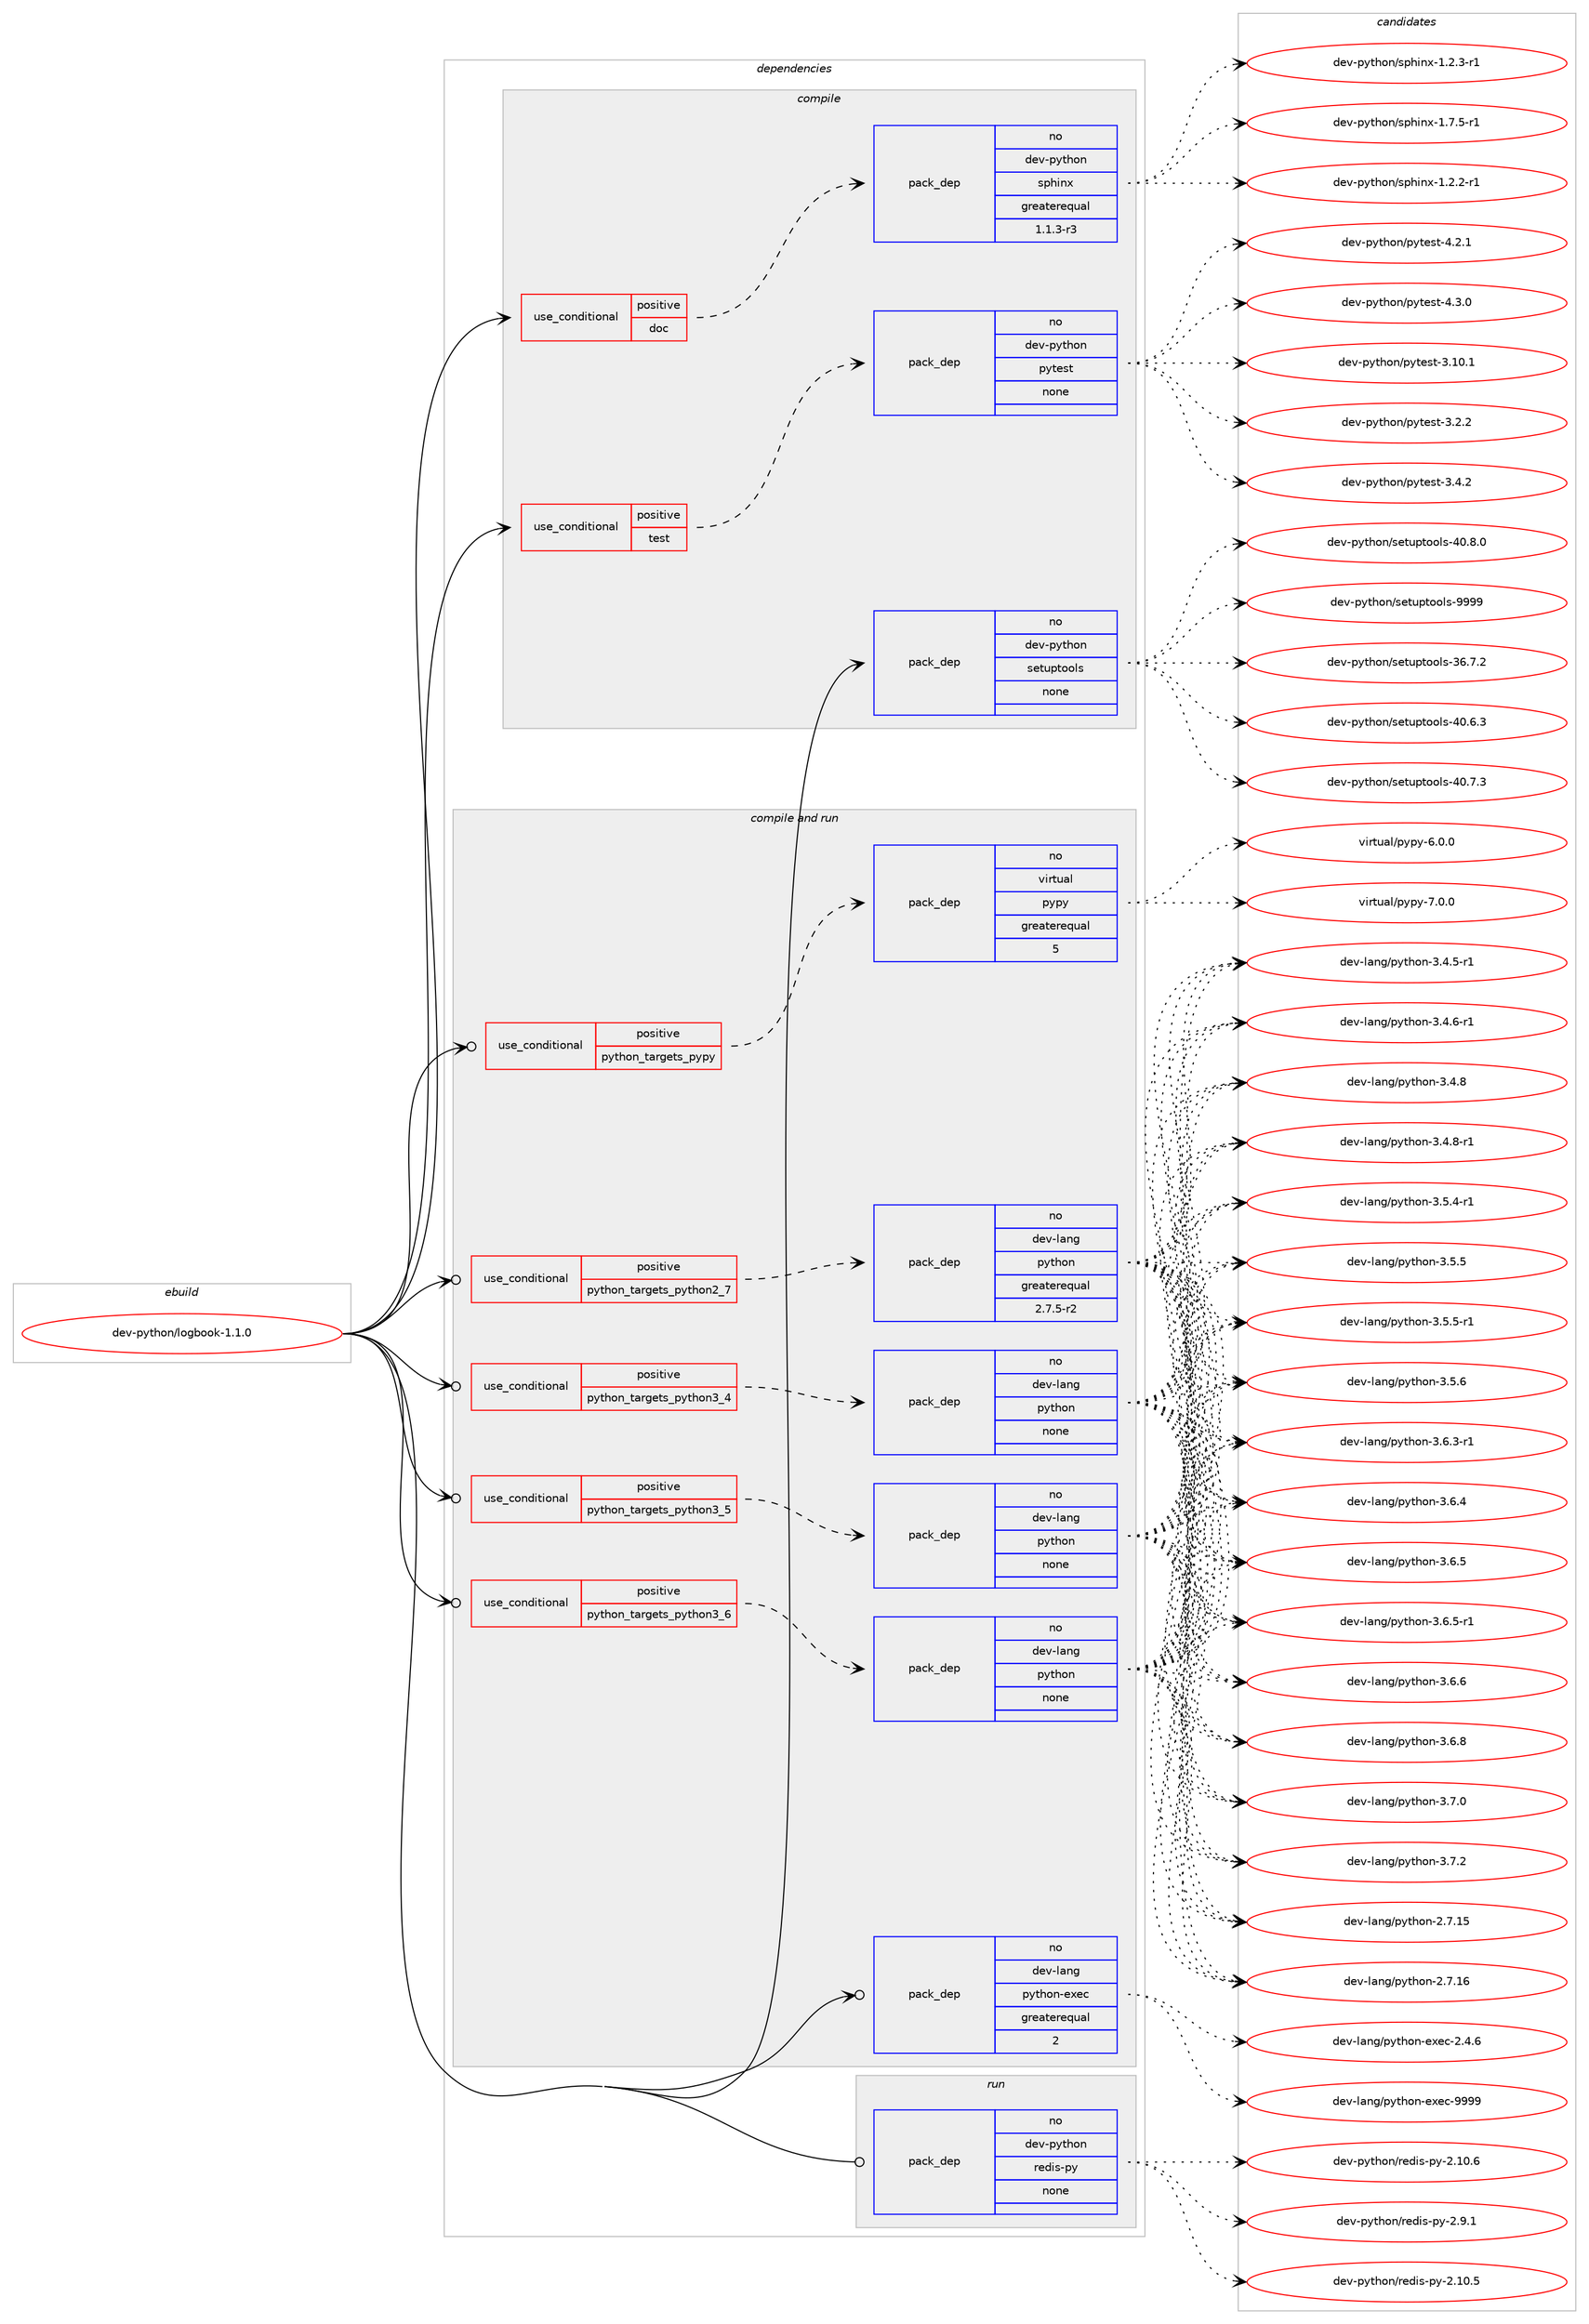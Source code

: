 digraph prolog {

# *************
# Graph options
# *************

newrank=true;
concentrate=true;
compound=true;
graph [rankdir=LR,fontname=Helvetica,fontsize=10,ranksep=1.5];#, ranksep=2.5, nodesep=0.2];
edge  [arrowhead=vee];
node  [fontname=Helvetica,fontsize=10];

# **********
# The ebuild
# **********

subgraph cluster_leftcol {
color=gray;
rank=same;
label=<<i>ebuild</i>>;
id [label="dev-python/logbook-1.1.0", color=red, width=4, href="../dev-python/logbook-1.1.0.svg"];
}

# ****************
# The dependencies
# ****************

subgraph cluster_midcol {
color=gray;
label=<<i>dependencies</i>>;
subgraph cluster_compile {
fillcolor="#eeeeee";
style=filled;
label=<<i>compile</i>>;
subgraph cond377077 {
dependency1417676 [label=<<TABLE BORDER="0" CELLBORDER="1" CELLSPACING="0" CELLPADDING="4"><TR><TD ROWSPAN="3" CELLPADDING="10">use_conditional</TD></TR><TR><TD>positive</TD></TR><TR><TD>doc</TD></TR></TABLE>>, shape=none, color=red];
subgraph pack1017326 {
dependency1417677 [label=<<TABLE BORDER="0" CELLBORDER="1" CELLSPACING="0" CELLPADDING="4" WIDTH="220"><TR><TD ROWSPAN="6" CELLPADDING="30">pack_dep</TD></TR><TR><TD WIDTH="110">no</TD></TR><TR><TD>dev-python</TD></TR><TR><TD>sphinx</TD></TR><TR><TD>greaterequal</TD></TR><TR><TD>1.1.3-r3</TD></TR></TABLE>>, shape=none, color=blue];
}
dependency1417676:e -> dependency1417677:w [weight=20,style="dashed",arrowhead="vee"];
}
id:e -> dependency1417676:w [weight=20,style="solid",arrowhead="vee"];
subgraph cond377078 {
dependency1417678 [label=<<TABLE BORDER="0" CELLBORDER="1" CELLSPACING="0" CELLPADDING="4"><TR><TD ROWSPAN="3" CELLPADDING="10">use_conditional</TD></TR><TR><TD>positive</TD></TR><TR><TD>test</TD></TR></TABLE>>, shape=none, color=red];
subgraph pack1017327 {
dependency1417679 [label=<<TABLE BORDER="0" CELLBORDER="1" CELLSPACING="0" CELLPADDING="4" WIDTH="220"><TR><TD ROWSPAN="6" CELLPADDING="30">pack_dep</TD></TR><TR><TD WIDTH="110">no</TD></TR><TR><TD>dev-python</TD></TR><TR><TD>pytest</TD></TR><TR><TD>none</TD></TR><TR><TD></TD></TR></TABLE>>, shape=none, color=blue];
}
dependency1417678:e -> dependency1417679:w [weight=20,style="dashed",arrowhead="vee"];
}
id:e -> dependency1417678:w [weight=20,style="solid",arrowhead="vee"];
subgraph pack1017328 {
dependency1417680 [label=<<TABLE BORDER="0" CELLBORDER="1" CELLSPACING="0" CELLPADDING="4" WIDTH="220"><TR><TD ROWSPAN="6" CELLPADDING="30">pack_dep</TD></TR><TR><TD WIDTH="110">no</TD></TR><TR><TD>dev-python</TD></TR><TR><TD>setuptools</TD></TR><TR><TD>none</TD></TR><TR><TD></TD></TR></TABLE>>, shape=none, color=blue];
}
id:e -> dependency1417680:w [weight=20,style="solid",arrowhead="vee"];
}
subgraph cluster_compileandrun {
fillcolor="#eeeeee";
style=filled;
label=<<i>compile and run</i>>;
subgraph cond377079 {
dependency1417681 [label=<<TABLE BORDER="0" CELLBORDER="1" CELLSPACING="0" CELLPADDING="4"><TR><TD ROWSPAN="3" CELLPADDING="10">use_conditional</TD></TR><TR><TD>positive</TD></TR><TR><TD>python_targets_pypy</TD></TR></TABLE>>, shape=none, color=red];
subgraph pack1017329 {
dependency1417682 [label=<<TABLE BORDER="0" CELLBORDER="1" CELLSPACING="0" CELLPADDING="4" WIDTH="220"><TR><TD ROWSPAN="6" CELLPADDING="30">pack_dep</TD></TR><TR><TD WIDTH="110">no</TD></TR><TR><TD>virtual</TD></TR><TR><TD>pypy</TD></TR><TR><TD>greaterequal</TD></TR><TR><TD>5</TD></TR></TABLE>>, shape=none, color=blue];
}
dependency1417681:e -> dependency1417682:w [weight=20,style="dashed",arrowhead="vee"];
}
id:e -> dependency1417681:w [weight=20,style="solid",arrowhead="odotvee"];
subgraph cond377080 {
dependency1417683 [label=<<TABLE BORDER="0" CELLBORDER="1" CELLSPACING="0" CELLPADDING="4"><TR><TD ROWSPAN="3" CELLPADDING="10">use_conditional</TD></TR><TR><TD>positive</TD></TR><TR><TD>python_targets_python2_7</TD></TR></TABLE>>, shape=none, color=red];
subgraph pack1017330 {
dependency1417684 [label=<<TABLE BORDER="0" CELLBORDER="1" CELLSPACING="0" CELLPADDING="4" WIDTH="220"><TR><TD ROWSPAN="6" CELLPADDING="30">pack_dep</TD></TR><TR><TD WIDTH="110">no</TD></TR><TR><TD>dev-lang</TD></TR><TR><TD>python</TD></TR><TR><TD>greaterequal</TD></TR><TR><TD>2.7.5-r2</TD></TR></TABLE>>, shape=none, color=blue];
}
dependency1417683:e -> dependency1417684:w [weight=20,style="dashed",arrowhead="vee"];
}
id:e -> dependency1417683:w [weight=20,style="solid",arrowhead="odotvee"];
subgraph cond377081 {
dependency1417685 [label=<<TABLE BORDER="0" CELLBORDER="1" CELLSPACING="0" CELLPADDING="4"><TR><TD ROWSPAN="3" CELLPADDING="10">use_conditional</TD></TR><TR><TD>positive</TD></TR><TR><TD>python_targets_python3_4</TD></TR></TABLE>>, shape=none, color=red];
subgraph pack1017331 {
dependency1417686 [label=<<TABLE BORDER="0" CELLBORDER="1" CELLSPACING="0" CELLPADDING="4" WIDTH="220"><TR><TD ROWSPAN="6" CELLPADDING="30">pack_dep</TD></TR><TR><TD WIDTH="110">no</TD></TR><TR><TD>dev-lang</TD></TR><TR><TD>python</TD></TR><TR><TD>none</TD></TR><TR><TD></TD></TR></TABLE>>, shape=none, color=blue];
}
dependency1417685:e -> dependency1417686:w [weight=20,style="dashed",arrowhead="vee"];
}
id:e -> dependency1417685:w [weight=20,style="solid",arrowhead="odotvee"];
subgraph cond377082 {
dependency1417687 [label=<<TABLE BORDER="0" CELLBORDER="1" CELLSPACING="0" CELLPADDING="4"><TR><TD ROWSPAN="3" CELLPADDING="10">use_conditional</TD></TR><TR><TD>positive</TD></TR><TR><TD>python_targets_python3_5</TD></TR></TABLE>>, shape=none, color=red];
subgraph pack1017332 {
dependency1417688 [label=<<TABLE BORDER="0" CELLBORDER="1" CELLSPACING="0" CELLPADDING="4" WIDTH="220"><TR><TD ROWSPAN="6" CELLPADDING="30">pack_dep</TD></TR><TR><TD WIDTH="110">no</TD></TR><TR><TD>dev-lang</TD></TR><TR><TD>python</TD></TR><TR><TD>none</TD></TR><TR><TD></TD></TR></TABLE>>, shape=none, color=blue];
}
dependency1417687:e -> dependency1417688:w [weight=20,style="dashed",arrowhead="vee"];
}
id:e -> dependency1417687:w [weight=20,style="solid",arrowhead="odotvee"];
subgraph cond377083 {
dependency1417689 [label=<<TABLE BORDER="0" CELLBORDER="1" CELLSPACING="0" CELLPADDING="4"><TR><TD ROWSPAN="3" CELLPADDING="10">use_conditional</TD></TR><TR><TD>positive</TD></TR><TR><TD>python_targets_python3_6</TD></TR></TABLE>>, shape=none, color=red];
subgraph pack1017333 {
dependency1417690 [label=<<TABLE BORDER="0" CELLBORDER="1" CELLSPACING="0" CELLPADDING="4" WIDTH="220"><TR><TD ROWSPAN="6" CELLPADDING="30">pack_dep</TD></TR><TR><TD WIDTH="110">no</TD></TR><TR><TD>dev-lang</TD></TR><TR><TD>python</TD></TR><TR><TD>none</TD></TR><TR><TD></TD></TR></TABLE>>, shape=none, color=blue];
}
dependency1417689:e -> dependency1417690:w [weight=20,style="dashed",arrowhead="vee"];
}
id:e -> dependency1417689:w [weight=20,style="solid",arrowhead="odotvee"];
subgraph pack1017334 {
dependency1417691 [label=<<TABLE BORDER="0" CELLBORDER="1" CELLSPACING="0" CELLPADDING="4" WIDTH="220"><TR><TD ROWSPAN="6" CELLPADDING="30">pack_dep</TD></TR><TR><TD WIDTH="110">no</TD></TR><TR><TD>dev-lang</TD></TR><TR><TD>python-exec</TD></TR><TR><TD>greaterequal</TD></TR><TR><TD>2</TD></TR></TABLE>>, shape=none, color=blue];
}
id:e -> dependency1417691:w [weight=20,style="solid",arrowhead="odotvee"];
}
subgraph cluster_run {
fillcolor="#eeeeee";
style=filled;
label=<<i>run</i>>;
subgraph pack1017335 {
dependency1417692 [label=<<TABLE BORDER="0" CELLBORDER="1" CELLSPACING="0" CELLPADDING="4" WIDTH="220"><TR><TD ROWSPAN="6" CELLPADDING="30">pack_dep</TD></TR><TR><TD WIDTH="110">no</TD></TR><TR><TD>dev-python</TD></TR><TR><TD>redis-py</TD></TR><TR><TD>none</TD></TR><TR><TD></TD></TR></TABLE>>, shape=none, color=blue];
}
id:e -> dependency1417692:w [weight=20,style="solid",arrowhead="odot"];
}
}

# **************
# The candidates
# **************

subgraph cluster_choices {
rank=same;
color=gray;
label=<<i>candidates</i>>;

subgraph choice1017326 {
color=black;
nodesep=1;
choice10010111845112121116104111110471151121041051101204549465046504511449 [label="dev-python/sphinx-1.2.2-r1", color=red, width=4,href="../dev-python/sphinx-1.2.2-r1.svg"];
choice10010111845112121116104111110471151121041051101204549465046514511449 [label="dev-python/sphinx-1.2.3-r1", color=red, width=4,href="../dev-python/sphinx-1.2.3-r1.svg"];
choice10010111845112121116104111110471151121041051101204549465546534511449 [label="dev-python/sphinx-1.7.5-r1", color=red, width=4,href="../dev-python/sphinx-1.7.5-r1.svg"];
dependency1417677:e -> choice10010111845112121116104111110471151121041051101204549465046504511449:w [style=dotted,weight="100"];
dependency1417677:e -> choice10010111845112121116104111110471151121041051101204549465046514511449:w [style=dotted,weight="100"];
dependency1417677:e -> choice10010111845112121116104111110471151121041051101204549465546534511449:w [style=dotted,weight="100"];
}
subgraph choice1017327 {
color=black;
nodesep=1;
choice100101118451121211161041111104711212111610111511645514649484649 [label="dev-python/pytest-3.10.1", color=red, width=4,href="../dev-python/pytest-3.10.1.svg"];
choice1001011184511212111610411111047112121116101115116455146504650 [label="dev-python/pytest-3.2.2", color=red, width=4,href="../dev-python/pytest-3.2.2.svg"];
choice1001011184511212111610411111047112121116101115116455146524650 [label="dev-python/pytest-3.4.2", color=red, width=4,href="../dev-python/pytest-3.4.2.svg"];
choice1001011184511212111610411111047112121116101115116455246504649 [label="dev-python/pytest-4.2.1", color=red, width=4,href="../dev-python/pytest-4.2.1.svg"];
choice1001011184511212111610411111047112121116101115116455246514648 [label="dev-python/pytest-4.3.0", color=red, width=4,href="../dev-python/pytest-4.3.0.svg"];
dependency1417679:e -> choice100101118451121211161041111104711212111610111511645514649484649:w [style=dotted,weight="100"];
dependency1417679:e -> choice1001011184511212111610411111047112121116101115116455146504650:w [style=dotted,weight="100"];
dependency1417679:e -> choice1001011184511212111610411111047112121116101115116455146524650:w [style=dotted,weight="100"];
dependency1417679:e -> choice1001011184511212111610411111047112121116101115116455246504649:w [style=dotted,weight="100"];
dependency1417679:e -> choice1001011184511212111610411111047112121116101115116455246514648:w [style=dotted,weight="100"];
}
subgraph choice1017328 {
color=black;
nodesep=1;
choice100101118451121211161041111104711510111611711211611111110811545515446554650 [label="dev-python/setuptools-36.7.2", color=red, width=4,href="../dev-python/setuptools-36.7.2.svg"];
choice100101118451121211161041111104711510111611711211611111110811545524846544651 [label="dev-python/setuptools-40.6.3", color=red, width=4,href="../dev-python/setuptools-40.6.3.svg"];
choice100101118451121211161041111104711510111611711211611111110811545524846554651 [label="dev-python/setuptools-40.7.3", color=red, width=4,href="../dev-python/setuptools-40.7.3.svg"];
choice100101118451121211161041111104711510111611711211611111110811545524846564648 [label="dev-python/setuptools-40.8.0", color=red, width=4,href="../dev-python/setuptools-40.8.0.svg"];
choice10010111845112121116104111110471151011161171121161111111081154557575757 [label="dev-python/setuptools-9999", color=red, width=4,href="../dev-python/setuptools-9999.svg"];
dependency1417680:e -> choice100101118451121211161041111104711510111611711211611111110811545515446554650:w [style=dotted,weight="100"];
dependency1417680:e -> choice100101118451121211161041111104711510111611711211611111110811545524846544651:w [style=dotted,weight="100"];
dependency1417680:e -> choice100101118451121211161041111104711510111611711211611111110811545524846554651:w [style=dotted,weight="100"];
dependency1417680:e -> choice100101118451121211161041111104711510111611711211611111110811545524846564648:w [style=dotted,weight="100"];
dependency1417680:e -> choice10010111845112121116104111110471151011161171121161111111081154557575757:w [style=dotted,weight="100"];
}
subgraph choice1017329 {
color=black;
nodesep=1;
choice1181051141161179710847112121112121455446484648 [label="virtual/pypy-6.0.0", color=red, width=4,href="../virtual/pypy-6.0.0.svg"];
choice1181051141161179710847112121112121455546484648 [label="virtual/pypy-7.0.0", color=red, width=4,href="../virtual/pypy-7.0.0.svg"];
dependency1417682:e -> choice1181051141161179710847112121112121455446484648:w [style=dotted,weight="100"];
dependency1417682:e -> choice1181051141161179710847112121112121455546484648:w [style=dotted,weight="100"];
}
subgraph choice1017330 {
color=black;
nodesep=1;
choice10010111845108971101034711212111610411111045504655464953 [label="dev-lang/python-2.7.15", color=red, width=4,href="../dev-lang/python-2.7.15.svg"];
choice10010111845108971101034711212111610411111045504655464954 [label="dev-lang/python-2.7.16", color=red, width=4,href="../dev-lang/python-2.7.16.svg"];
choice1001011184510897110103471121211161041111104551465246534511449 [label="dev-lang/python-3.4.5-r1", color=red, width=4,href="../dev-lang/python-3.4.5-r1.svg"];
choice1001011184510897110103471121211161041111104551465246544511449 [label="dev-lang/python-3.4.6-r1", color=red, width=4,href="../dev-lang/python-3.4.6-r1.svg"];
choice100101118451089711010347112121116104111110455146524656 [label="dev-lang/python-3.4.8", color=red, width=4,href="../dev-lang/python-3.4.8.svg"];
choice1001011184510897110103471121211161041111104551465246564511449 [label="dev-lang/python-3.4.8-r1", color=red, width=4,href="../dev-lang/python-3.4.8-r1.svg"];
choice1001011184510897110103471121211161041111104551465346524511449 [label="dev-lang/python-3.5.4-r1", color=red, width=4,href="../dev-lang/python-3.5.4-r1.svg"];
choice100101118451089711010347112121116104111110455146534653 [label="dev-lang/python-3.5.5", color=red, width=4,href="../dev-lang/python-3.5.5.svg"];
choice1001011184510897110103471121211161041111104551465346534511449 [label="dev-lang/python-3.5.5-r1", color=red, width=4,href="../dev-lang/python-3.5.5-r1.svg"];
choice100101118451089711010347112121116104111110455146534654 [label="dev-lang/python-3.5.6", color=red, width=4,href="../dev-lang/python-3.5.6.svg"];
choice1001011184510897110103471121211161041111104551465446514511449 [label="dev-lang/python-3.6.3-r1", color=red, width=4,href="../dev-lang/python-3.6.3-r1.svg"];
choice100101118451089711010347112121116104111110455146544652 [label="dev-lang/python-3.6.4", color=red, width=4,href="../dev-lang/python-3.6.4.svg"];
choice100101118451089711010347112121116104111110455146544653 [label="dev-lang/python-3.6.5", color=red, width=4,href="../dev-lang/python-3.6.5.svg"];
choice1001011184510897110103471121211161041111104551465446534511449 [label="dev-lang/python-3.6.5-r1", color=red, width=4,href="../dev-lang/python-3.6.5-r1.svg"];
choice100101118451089711010347112121116104111110455146544654 [label="dev-lang/python-3.6.6", color=red, width=4,href="../dev-lang/python-3.6.6.svg"];
choice100101118451089711010347112121116104111110455146544656 [label="dev-lang/python-3.6.8", color=red, width=4,href="../dev-lang/python-3.6.8.svg"];
choice100101118451089711010347112121116104111110455146554648 [label="dev-lang/python-3.7.0", color=red, width=4,href="../dev-lang/python-3.7.0.svg"];
choice100101118451089711010347112121116104111110455146554650 [label="dev-lang/python-3.7.2", color=red, width=4,href="../dev-lang/python-3.7.2.svg"];
dependency1417684:e -> choice10010111845108971101034711212111610411111045504655464953:w [style=dotted,weight="100"];
dependency1417684:e -> choice10010111845108971101034711212111610411111045504655464954:w [style=dotted,weight="100"];
dependency1417684:e -> choice1001011184510897110103471121211161041111104551465246534511449:w [style=dotted,weight="100"];
dependency1417684:e -> choice1001011184510897110103471121211161041111104551465246544511449:w [style=dotted,weight="100"];
dependency1417684:e -> choice100101118451089711010347112121116104111110455146524656:w [style=dotted,weight="100"];
dependency1417684:e -> choice1001011184510897110103471121211161041111104551465246564511449:w [style=dotted,weight="100"];
dependency1417684:e -> choice1001011184510897110103471121211161041111104551465346524511449:w [style=dotted,weight="100"];
dependency1417684:e -> choice100101118451089711010347112121116104111110455146534653:w [style=dotted,weight="100"];
dependency1417684:e -> choice1001011184510897110103471121211161041111104551465346534511449:w [style=dotted,weight="100"];
dependency1417684:e -> choice100101118451089711010347112121116104111110455146534654:w [style=dotted,weight="100"];
dependency1417684:e -> choice1001011184510897110103471121211161041111104551465446514511449:w [style=dotted,weight="100"];
dependency1417684:e -> choice100101118451089711010347112121116104111110455146544652:w [style=dotted,weight="100"];
dependency1417684:e -> choice100101118451089711010347112121116104111110455146544653:w [style=dotted,weight="100"];
dependency1417684:e -> choice1001011184510897110103471121211161041111104551465446534511449:w [style=dotted,weight="100"];
dependency1417684:e -> choice100101118451089711010347112121116104111110455146544654:w [style=dotted,weight="100"];
dependency1417684:e -> choice100101118451089711010347112121116104111110455146544656:w [style=dotted,weight="100"];
dependency1417684:e -> choice100101118451089711010347112121116104111110455146554648:w [style=dotted,weight="100"];
dependency1417684:e -> choice100101118451089711010347112121116104111110455146554650:w [style=dotted,weight="100"];
}
subgraph choice1017331 {
color=black;
nodesep=1;
choice10010111845108971101034711212111610411111045504655464953 [label="dev-lang/python-2.7.15", color=red, width=4,href="../dev-lang/python-2.7.15.svg"];
choice10010111845108971101034711212111610411111045504655464954 [label="dev-lang/python-2.7.16", color=red, width=4,href="../dev-lang/python-2.7.16.svg"];
choice1001011184510897110103471121211161041111104551465246534511449 [label="dev-lang/python-3.4.5-r1", color=red, width=4,href="../dev-lang/python-3.4.5-r1.svg"];
choice1001011184510897110103471121211161041111104551465246544511449 [label="dev-lang/python-3.4.6-r1", color=red, width=4,href="../dev-lang/python-3.4.6-r1.svg"];
choice100101118451089711010347112121116104111110455146524656 [label="dev-lang/python-3.4.8", color=red, width=4,href="../dev-lang/python-3.4.8.svg"];
choice1001011184510897110103471121211161041111104551465246564511449 [label="dev-lang/python-3.4.8-r1", color=red, width=4,href="../dev-lang/python-3.4.8-r1.svg"];
choice1001011184510897110103471121211161041111104551465346524511449 [label="dev-lang/python-3.5.4-r1", color=red, width=4,href="../dev-lang/python-3.5.4-r1.svg"];
choice100101118451089711010347112121116104111110455146534653 [label="dev-lang/python-3.5.5", color=red, width=4,href="../dev-lang/python-3.5.5.svg"];
choice1001011184510897110103471121211161041111104551465346534511449 [label="dev-lang/python-3.5.5-r1", color=red, width=4,href="../dev-lang/python-3.5.5-r1.svg"];
choice100101118451089711010347112121116104111110455146534654 [label="dev-lang/python-3.5.6", color=red, width=4,href="../dev-lang/python-3.5.6.svg"];
choice1001011184510897110103471121211161041111104551465446514511449 [label="dev-lang/python-3.6.3-r1", color=red, width=4,href="../dev-lang/python-3.6.3-r1.svg"];
choice100101118451089711010347112121116104111110455146544652 [label="dev-lang/python-3.6.4", color=red, width=4,href="../dev-lang/python-3.6.4.svg"];
choice100101118451089711010347112121116104111110455146544653 [label="dev-lang/python-3.6.5", color=red, width=4,href="../dev-lang/python-3.6.5.svg"];
choice1001011184510897110103471121211161041111104551465446534511449 [label="dev-lang/python-3.6.5-r1", color=red, width=4,href="../dev-lang/python-3.6.5-r1.svg"];
choice100101118451089711010347112121116104111110455146544654 [label="dev-lang/python-3.6.6", color=red, width=4,href="../dev-lang/python-3.6.6.svg"];
choice100101118451089711010347112121116104111110455146544656 [label="dev-lang/python-3.6.8", color=red, width=4,href="../dev-lang/python-3.6.8.svg"];
choice100101118451089711010347112121116104111110455146554648 [label="dev-lang/python-3.7.0", color=red, width=4,href="../dev-lang/python-3.7.0.svg"];
choice100101118451089711010347112121116104111110455146554650 [label="dev-lang/python-3.7.2", color=red, width=4,href="../dev-lang/python-3.7.2.svg"];
dependency1417686:e -> choice10010111845108971101034711212111610411111045504655464953:w [style=dotted,weight="100"];
dependency1417686:e -> choice10010111845108971101034711212111610411111045504655464954:w [style=dotted,weight="100"];
dependency1417686:e -> choice1001011184510897110103471121211161041111104551465246534511449:w [style=dotted,weight="100"];
dependency1417686:e -> choice1001011184510897110103471121211161041111104551465246544511449:w [style=dotted,weight="100"];
dependency1417686:e -> choice100101118451089711010347112121116104111110455146524656:w [style=dotted,weight="100"];
dependency1417686:e -> choice1001011184510897110103471121211161041111104551465246564511449:w [style=dotted,weight="100"];
dependency1417686:e -> choice1001011184510897110103471121211161041111104551465346524511449:w [style=dotted,weight="100"];
dependency1417686:e -> choice100101118451089711010347112121116104111110455146534653:w [style=dotted,weight="100"];
dependency1417686:e -> choice1001011184510897110103471121211161041111104551465346534511449:w [style=dotted,weight="100"];
dependency1417686:e -> choice100101118451089711010347112121116104111110455146534654:w [style=dotted,weight="100"];
dependency1417686:e -> choice1001011184510897110103471121211161041111104551465446514511449:w [style=dotted,weight="100"];
dependency1417686:e -> choice100101118451089711010347112121116104111110455146544652:w [style=dotted,weight="100"];
dependency1417686:e -> choice100101118451089711010347112121116104111110455146544653:w [style=dotted,weight="100"];
dependency1417686:e -> choice1001011184510897110103471121211161041111104551465446534511449:w [style=dotted,weight="100"];
dependency1417686:e -> choice100101118451089711010347112121116104111110455146544654:w [style=dotted,weight="100"];
dependency1417686:e -> choice100101118451089711010347112121116104111110455146544656:w [style=dotted,weight="100"];
dependency1417686:e -> choice100101118451089711010347112121116104111110455146554648:w [style=dotted,weight="100"];
dependency1417686:e -> choice100101118451089711010347112121116104111110455146554650:w [style=dotted,weight="100"];
}
subgraph choice1017332 {
color=black;
nodesep=1;
choice10010111845108971101034711212111610411111045504655464953 [label="dev-lang/python-2.7.15", color=red, width=4,href="../dev-lang/python-2.7.15.svg"];
choice10010111845108971101034711212111610411111045504655464954 [label="dev-lang/python-2.7.16", color=red, width=4,href="../dev-lang/python-2.7.16.svg"];
choice1001011184510897110103471121211161041111104551465246534511449 [label="dev-lang/python-3.4.5-r1", color=red, width=4,href="../dev-lang/python-3.4.5-r1.svg"];
choice1001011184510897110103471121211161041111104551465246544511449 [label="dev-lang/python-3.4.6-r1", color=red, width=4,href="../dev-lang/python-3.4.6-r1.svg"];
choice100101118451089711010347112121116104111110455146524656 [label="dev-lang/python-3.4.8", color=red, width=4,href="../dev-lang/python-3.4.8.svg"];
choice1001011184510897110103471121211161041111104551465246564511449 [label="dev-lang/python-3.4.8-r1", color=red, width=4,href="../dev-lang/python-3.4.8-r1.svg"];
choice1001011184510897110103471121211161041111104551465346524511449 [label="dev-lang/python-3.5.4-r1", color=red, width=4,href="../dev-lang/python-3.5.4-r1.svg"];
choice100101118451089711010347112121116104111110455146534653 [label="dev-lang/python-3.5.5", color=red, width=4,href="../dev-lang/python-3.5.5.svg"];
choice1001011184510897110103471121211161041111104551465346534511449 [label="dev-lang/python-3.5.5-r1", color=red, width=4,href="../dev-lang/python-3.5.5-r1.svg"];
choice100101118451089711010347112121116104111110455146534654 [label="dev-lang/python-3.5.6", color=red, width=4,href="../dev-lang/python-3.5.6.svg"];
choice1001011184510897110103471121211161041111104551465446514511449 [label="dev-lang/python-3.6.3-r1", color=red, width=4,href="../dev-lang/python-3.6.3-r1.svg"];
choice100101118451089711010347112121116104111110455146544652 [label="dev-lang/python-3.6.4", color=red, width=4,href="../dev-lang/python-3.6.4.svg"];
choice100101118451089711010347112121116104111110455146544653 [label="dev-lang/python-3.6.5", color=red, width=4,href="../dev-lang/python-3.6.5.svg"];
choice1001011184510897110103471121211161041111104551465446534511449 [label="dev-lang/python-3.6.5-r1", color=red, width=4,href="../dev-lang/python-3.6.5-r1.svg"];
choice100101118451089711010347112121116104111110455146544654 [label="dev-lang/python-3.6.6", color=red, width=4,href="../dev-lang/python-3.6.6.svg"];
choice100101118451089711010347112121116104111110455146544656 [label="dev-lang/python-3.6.8", color=red, width=4,href="../dev-lang/python-3.6.8.svg"];
choice100101118451089711010347112121116104111110455146554648 [label="dev-lang/python-3.7.0", color=red, width=4,href="../dev-lang/python-3.7.0.svg"];
choice100101118451089711010347112121116104111110455146554650 [label="dev-lang/python-3.7.2", color=red, width=4,href="../dev-lang/python-3.7.2.svg"];
dependency1417688:e -> choice10010111845108971101034711212111610411111045504655464953:w [style=dotted,weight="100"];
dependency1417688:e -> choice10010111845108971101034711212111610411111045504655464954:w [style=dotted,weight="100"];
dependency1417688:e -> choice1001011184510897110103471121211161041111104551465246534511449:w [style=dotted,weight="100"];
dependency1417688:e -> choice1001011184510897110103471121211161041111104551465246544511449:w [style=dotted,weight="100"];
dependency1417688:e -> choice100101118451089711010347112121116104111110455146524656:w [style=dotted,weight="100"];
dependency1417688:e -> choice1001011184510897110103471121211161041111104551465246564511449:w [style=dotted,weight="100"];
dependency1417688:e -> choice1001011184510897110103471121211161041111104551465346524511449:w [style=dotted,weight="100"];
dependency1417688:e -> choice100101118451089711010347112121116104111110455146534653:w [style=dotted,weight="100"];
dependency1417688:e -> choice1001011184510897110103471121211161041111104551465346534511449:w [style=dotted,weight="100"];
dependency1417688:e -> choice100101118451089711010347112121116104111110455146534654:w [style=dotted,weight="100"];
dependency1417688:e -> choice1001011184510897110103471121211161041111104551465446514511449:w [style=dotted,weight="100"];
dependency1417688:e -> choice100101118451089711010347112121116104111110455146544652:w [style=dotted,weight="100"];
dependency1417688:e -> choice100101118451089711010347112121116104111110455146544653:w [style=dotted,weight="100"];
dependency1417688:e -> choice1001011184510897110103471121211161041111104551465446534511449:w [style=dotted,weight="100"];
dependency1417688:e -> choice100101118451089711010347112121116104111110455146544654:w [style=dotted,weight="100"];
dependency1417688:e -> choice100101118451089711010347112121116104111110455146544656:w [style=dotted,weight="100"];
dependency1417688:e -> choice100101118451089711010347112121116104111110455146554648:w [style=dotted,weight="100"];
dependency1417688:e -> choice100101118451089711010347112121116104111110455146554650:w [style=dotted,weight="100"];
}
subgraph choice1017333 {
color=black;
nodesep=1;
choice10010111845108971101034711212111610411111045504655464953 [label="dev-lang/python-2.7.15", color=red, width=4,href="../dev-lang/python-2.7.15.svg"];
choice10010111845108971101034711212111610411111045504655464954 [label="dev-lang/python-2.7.16", color=red, width=4,href="../dev-lang/python-2.7.16.svg"];
choice1001011184510897110103471121211161041111104551465246534511449 [label="dev-lang/python-3.4.5-r1", color=red, width=4,href="../dev-lang/python-3.4.5-r1.svg"];
choice1001011184510897110103471121211161041111104551465246544511449 [label="dev-lang/python-3.4.6-r1", color=red, width=4,href="../dev-lang/python-3.4.6-r1.svg"];
choice100101118451089711010347112121116104111110455146524656 [label="dev-lang/python-3.4.8", color=red, width=4,href="../dev-lang/python-3.4.8.svg"];
choice1001011184510897110103471121211161041111104551465246564511449 [label="dev-lang/python-3.4.8-r1", color=red, width=4,href="../dev-lang/python-3.4.8-r1.svg"];
choice1001011184510897110103471121211161041111104551465346524511449 [label="dev-lang/python-3.5.4-r1", color=red, width=4,href="../dev-lang/python-3.5.4-r1.svg"];
choice100101118451089711010347112121116104111110455146534653 [label="dev-lang/python-3.5.5", color=red, width=4,href="../dev-lang/python-3.5.5.svg"];
choice1001011184510897110103471121211161041111104551465346534511449 [label="dev-lang/python-3.5.5-r1", color=red, width=4,href="../dev-lang/python-3.5.5-r1.svg"];
choice100101118451089711010347112121116104111110455146534654 [label="dev-lang/python-3.5.6", color=red, width=4,href="../dev-lang/python-3.5.6.svg"];
choice1001011184510897110103471121211161041111104551465446514511449 [label="dev-lang/python-3.6.3-r1", color=red, width=4,href="../dev-lang/python-3.6.3-r1.svg"];
choice100101118451089711010347112121116104111110455146544652 [label="dev-lang/python-3.6.4", color=red, width=4,href="../dev-lang/python-3.6.4.svg"];
choice100101118451089711010347112121116104111110455146544653 [label="dev-lang/python-3.6.5", color=red, width=4,href="../dev-lang/python-3.6.5.svg"];
choice1001011184510897110103471121211161041111104551465446534511449 [label="dev-lang/python-3.6.5-r1", color=red, width=4,href="../dev-lang/python-3.6.5-r1.svg"];
choice100101118451089711010347112121116104111110455146544654 [label="dev-lang/python-3.6.6", color=red, width=4,href="../dev-lang/python-3.6.6.svg"];
choice100101118451089711010347112121116104111110455146544656 [label="dev-lang/python-3.6.8", color=red, width=4,href="../dev-lang/python-3.6.8.svg"];
choice100101118451089711010347112121116104111110455146554648 [label="dev-lang/python-3.7.0", color=red, width=4,href="../dev-lang/python-3.7.0.svg"];
choice100101118451089711010347112121116104111110455146554650 [label="dev-lang/python-3.7.2", color=red, width=4,href="../dev-lang/python-3.7.2.svg"];
dependency1417690:e -> choice10010111845108971101034711212111610411111045504655464953:w [style=dotted,weight="100"];
dependency1417690:e -> choice10010111845108971101034711212111610411111045504655464954:w [style=dotted,weight="100"];
dependency1417690:e -> choice1001011184510897110103471121211161041111104551465246534511449:w [style=dotted,weight="100"];
dependency1417690:e -> choice1001011184510897110103471121211161041111104551465246544511449:w [style=dotted,weight="100"];
dependency1417690:e -> choice100101118451089711010347112121116104111110455146524656:w [style=dotted,weight="100"];
dependency1417690:e -> choice1001011184510897110103471121211161041111104551465246564511449:w [style=dotted,weight="100"];
dependency1417690:e -> choice1001011184510897110103471121211161041111104551465346524511449:w [style=dotted,weight="100"];
dependency1417690:e -> choice100101118451089711010347112121116104111110455146534653:w [style=dotted,weight="100"];
dependency1417690:e -> choice1001011184510897110103471121211161041111104551465346534511449:w [style=dotted,weight="100"];
dependency1417690:e -> choice100101118451089711010347112121116104111110455146534654:w [style=dotted,weight="100"];
dependency1417690:e -> choice1001011184510897110103471121211161041111104551465446514511449:w [style=dotted,weight="100"];
dependency1417690:e -> choice100101118451089711010347112121116104111110455146544652:w [style=dotted,weight="100"];
dependency1417690:e -> choice100101118451089711010347112121116104111110455146544653:w [style=dotted,weight="100"];
dependency1417690:e -> choice1001011184510897110103471121211161041111104551465446534511449:w [style=dotted,weight="100"];
dependency1417690:e -> choice100101118451089711010347112121116104111110455146544654:w [style=dotted,weight="100"];
dependency1417690:e -> choice100101118451089711010347112121116104111110455146544656:w [style=dotted,weight="100"];
dependency1417690:e -> choice100101118451089711010347112121116104111110455146554648:w [style=dotted,weight="100"];
dependency1417690:e -> choice100101118451089711010347112121116104111110455146554650:w [style=dotted,weight="100"];
}
subgraph choice1017334 {
color=black;
nodesep=1;
choice1001011184510897110103471121211161041111104510112010199455046524654 [label="dev-lang/python-exec-2.4.6", color=red, width=4,href="../dev-lang/python-exec-2.4.6.svg"];
choice10010111845108971101034711212111610411111045101120101994557575757 [label="dev-lang/python-exec-9999", color=red, width=4,href="../dev-lang/python-exec-9999.svg"];
dependency1417691:e -> choice1001011184510897110103471121211161041111104510112010199455046524654:w [style=dotted,weight="100"];
dependency1417691:e -> choice10010111845108971101034711212111610411111045101120101994557575757:w [style=dotted,weight="100"];
}
subgraph choice1017335 {
color=black;
nodesep=1;
choice10010111845112121116104111110471141011001051154511212145504649484653 [label="dev-python/redis-py-2.10.5", color=red, width=4,href="../dev-python/redis-py-2.10.5.svg"];
choice10010111845112121116104111110471141011001051154511212145504649484654 [label="dev-python/redis-py-2.10.6", color=red, width=4,href="../dev-python/redis-py-2.10.6.svg"];
choice100101118451121211161041111104711410110010511545112121455046574649 [label="dev-python/redis-py-2.9.1", color=red, width=4,href="../dev-python/redis-py-2.9.1.svg"];
dependency1417692:e -> choice10010111845112121116104111110471141011001051154511212145504649484653:w [style=dotted,weight="100"];
dependency1417692:e -> choice10010111845112121116104111110471141011001051154511212145504649484654:w [style=dotted,weight="100"];
dependency1417692:e -> choice100101118451121211161041111104711410110010511545112121455046574649:w [style=dotted,weight="100"];
}
}

}
